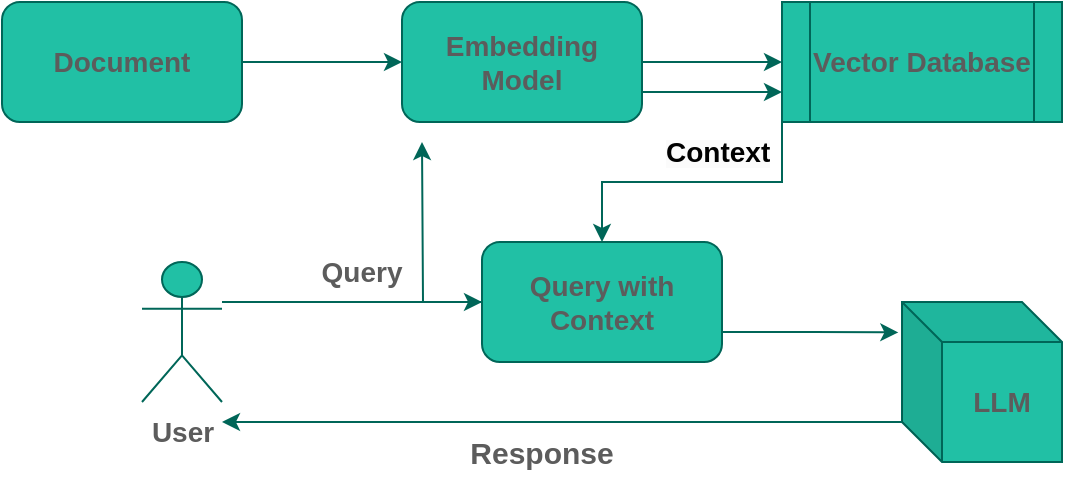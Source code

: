 <mxfile version="25.0.3">
  <diagram name="Page-1" id="LqxcKTWL7Gu5hskK_QhF">
    <mxGraphModel dx="834" dy="493" grid="0" gridSize="10" guides="1" tooltips="1" connect="1" arrows="1" fold="1" page="1" pageScale="1" pageWidth="850" pageHeight="1100" background="#FFFFFF" math="0" shadow="0">
      <root>
        <mxCell id="0" />
        <mxCell id="1" parent="0" />
        <mxCell id="6zxmSAC6mnDZGyxhmd1F-4" style="edgeStyle=orthogonalEdgeStyle;rounded=0;orthogonalLoop=1;jettySize=auto;html=1;labelBackgroundColor=none;strokeColor=#006658;fontColor=default;" parent="1" source="6zxmSAC6mnDZGyxhmd1F-2" target="6zxmSAC6mnDZGyxhmd1F-3" edge="1">
          <mxGeometry relative="1" as="geometry" />
        </mxCell>
        <mxCell id="6zxmSAC6mnDZGyxhmd1F-2" value="&lt;b&gt;&lt;font style=&quot;font-size: 14px;&quot;&gt;Document&lt;/font&gt;&lt;/b&gt;" style="rounded=1;whiteSpace=wrap;html=1;labelBackgroundColor=none;fillColor=#21C0A5;strokeColor=#006658;fontColor=#5C5C5C;" parent="1" vertex="1">
          <mxGeometry x="210" y="190" width="120" height="60" as="geometry" />
        </mxCell>
        <mxCell id="6zxmSAC6mnDZGyxhmd1F-11" style="edgeStyle=orthogonalEdgeStyle;rounded=0;orthogonalLoop=1;jettySize=auto;html=1;labelBackgroundColor=none;strokeColor=#006658;fontColor=default;" parent="1" source="6zxmSAC6mnDZGyxhmd1F-3" target="6zxmSAC6mnDZGyxhmd1F-10" edge="1">
          <mxGeometry relative="1" as="geometry" />
        </mxCell>
        <mxCell id="6zxmSAC6mnDZGyxhmd1F-18" style="edgeStyle=orthogonalEdgeStyle;rounded=0;orthogonalLoop=1;jettySize=auto;html=1;exitX=1;exitY=0.75;exitDx=0;exitDy=0;entryX=0;entryY=0.75;entryDx=0;entryDy=0;labelBackgroundColor=none;strokeColor=#006658;fontColor=default;" parent="1" source="6zxmSAC6mnDZGyxhmd1F-3" target="6zxmSAC6mnDZGyxhmd1F-10" edge="1">
          <mxGeometry relative="1" as="geometry" />
        </mxCell>
        <mxCell id="6zxmSAC6mnDZGyxhmd1F-3" value="&lt;b&gt;&lt;font style=&quot;font-size: 14px;&quot;&gt;Embedding Model&lt;/font&gt;&lt;/b&gt;" style="rounded=1;whiteSpace=wrap;html=1;labelBackgroundColor=none;fillColor=#21C0A5;strokeColor=#006658;fontColor=#5C5C5C;" parent="1" vertex="1">
          <mxGeometry x="410" y="190" width="120" height="60" as="geometry" />
        </mxCell>
        <mxCell id="6zxmSAC6mnDZGyxhmd1F-14" style="edgeStyle=orthogonalEdgeStyle;rounded=0;orthogonalLoop=1;jettySize=auto;html=1;entryX=0;entryY=0.5;entryDx=0;entryDy=0;labelBackgroundColor=none;strokeColor=#006658;fontColor=default;" parent="1" source="6zxmSAC6mnDZGyxhmd1F-5" target="6zxmSAC6mnDZGyxhmd1F-13" edge="1">
          <mxGeometry relative="1" as="geometry">
            <Array as="points">
              <mxPoint x="400" y="340" />
              <mxPoint x="400" y="340" />
            </Array>
          </mxGeometry>
        </mxCell>
        <mxCell id="6zxmSAC6mnDZGyxhmd1F-5" value="&lt;b&gt;&lt;font style=&quot;font-size: 14px;&quot;&gt;User&lt;/font&gt;&lt;/b&gt;" style="shape=umlActor;verticalLabelPosition=bottom;verticalAlign=top;html=1;outlineConnect=0;labelBackgroundColor=none;fillColor=#21C0A5;strokeColor=#006658;fontColor=#5C5C5C;" parent="1" vertex="1">
          <mxGeometry x="280" y="320" width="40" height="70" as="geometry" />
        </mxCell>
        <mxCell id="6zxmSAC6mnDZGyxhmd1F-19" style="edgeStyle=orthogonalEdgeStyle;rounded=0;orthogonalLoop=1;jettySize=auto;html=1;exitX=0;exitY=1;exitDx=0;exitDy=0;entryX=0.5;entryY=0;entryDx=0;entryDy=0;labelBackgroundColor=none;strokeColor=#006658;fontColor=default;" parent="1" source="6zxmSAC6mnDZGyxhmd1F-10" target="6zxmSAC6mnDZGyxhmd1F-13" edge="1">
          <mxGeometry relative="1" as="geometry" />
        </mxCell>
        <mxCell id="6zxmSAC6mnDZGyxhmd1F-10" value="&lt;b&gt;&lt;font style=&quot;font-size: 14px;&quot;&gt;Vector Database&lt;/font&gt;&lt;/b&gt;" style="shape=process;whiteSpace=wrap;html=1;backgroundOutline=1;labelBackgroundColor=none;fillColor=#21C0A5;strokeColor=#006658;fontColor=#5C5C5C;" parent="1" vertex="1">
          <mxGeometry x="600" y="190" width="140" height="60" as="geometry" />
        </mxCell>
        <mxCell id="6zxmSAC6mnDZGyxhmd1F-17" style="edgeStyle=orthogonalEdgeStyle;rounded=0;orthogonalLoop=1;jettySize=auto;html=1;labelBackgroundColor=none;strokeColor=#006658;fontColor=default;" parent="1" source="6zxmSAC6mnDZGyxhmd1F-13" edge="1">
          <mxGeometry relative="1" as="geometry">
            <mxPoint x="420" y="260" as="targetPoint" />
          </mxGeometry>
        </mxCell>
        <mxCell id="6zxmSAC6mnDZGyxhmd1F-13" value="&lt;b&gt;&lt;font style=&quot;font-size: 14px;&quot;&gt;Query with Context&lt;/font&gt;&lt;/b&gt;" style="rounded=1;whiteSpace=wrap;html=1;labelBackgroundColor=none;fillColor=#21C0A5;strokeColor=#006658;fontColor=#5C5C5C;" parent="1" vertex="1">
          <mxGeometry x="450" y="310" width="120" height="60" as="geometry" />
        </mxCell>
        <mxCell id="6zxmSAC6mnDZGyxhmd1F-20" value="&lt;b&gt;&lt;font style=&quot;font-size: 14px;&quot;&gt;Query&lt;/font&gt;&lt;/b&gt;" style="text;html=1;align=center;verticalAlign=middle;whiteSpace=wrap;rounded=0;labelBackgroundColor=none;fontColor=#5C5C5C;" parent="1" vertex="1">
          <mxGeometry x="360" y="310" width="60" height="30" as="geometry" />
        </mxCell>
        <mxCell id="6zxmSAC6mnDZGyxhmd1F-21" value="&lt;b style=&quot;forced-color-adjust: none; color: rgb(0, 0, 0); font-family: Helvetica; font-style: normal; font-variant-ligatures: normal; font-variant-caps: normal; letter-spacing: normal; orphans: 2; text-align: center; text-indent: 0px; text-transform: none; widows: 2; word-spacing: 0px; -webkit-text-stroke-width: 0px; white-space: normal; background-color: rgb(251, 251, 251); text-decoration-thickness: initial; text-decoration-style: initial; text-decoration-color: initial;&quot;&gt;&lt;font style=&quot;font-size: 14px;&quot;&gt;Context&lt;/font&gt;&lt;/b&gt;" style="text;whiteSpace=wrap;html=1;labelBackgroundColor=none;fontColor=#5C5C5C;" parent="1" vertex="1">
          <mxGeometry x="540" y="250" width="70" height="40" as="geometry" />
        </mxCell>
        <mxCell id="6zxmSAC6mnDZGyxhmd1F-27" style="edgeStyle=orthogonalEdgeStyle;rounded=0;orthogonalLoop=1;jettySize=auto;html=1;exitX=0;exitY=0;exitDx=0;exitDy=60;exitPerimeter=0;labelBackgroundColor=none;strokeColor=#006658;fontColor=default;" parent="1" source="6zxmSAC6mnDZGyxhmd1F-23" edge="1">
          <mxGeometry relative="1" as="geometry">
            <mxPoint x="320" y="400" as="targetPoint" />
          </mxGeometry>
        </mxCell>
        <mxCell id="6zxmSAC6mnDZGyxhmd1F-23" value="&lt;font style=&quot;font-size: 14px;&quot;&gt;&lt;b&gt;LLM&lt;/b&gt;&lt;/font&gt;" style="shape=cube;whiteSpace=wrap;html=1;boundedLbl=1;backgroundOutline=1;darkOpacity=0.05;darkOpacity2=0.1;labelBackgroundColor=none;fillColor=#21C0A5;strokeColor=#006658;fontColor=#5C5C5C;" parent="1" vertex="1">
          <mxGeometry x="660" y="340" width="80" height="80" as="geometry" />
        </mxCell>
        <mxCell id="6zxmSAC6mnDZGyxhmd1F-26" style="edgeStyle=orthogonalEdgeStyle;rounded=0;orthogonalLoop=1;jettySize=auto;html=1;exitX=1;exitY=0.75;exitDx=0;exitDy=0;entryX=-0.023;entryY=0.19;entryDx=0;entryDy=0;entryPerimeter=0;labelBackgroundColor=none;strokeColor=#006658;fontColor=default;" parent="1" source="6zxmSAC6mnDZGyxhmd1F-13" target="6zxmSAC6mnDZGyxhmd1F-23" edge="1">
          <mxGeometry relative="1" as="geometry" />
        </mxCell>
        <mxCell id="6zxmSAC6mnDZGyxhmd1F-28" value="&lt;b&gt;&lt;font style=&quot;font-size: 15px;&quot;&gt;Response&lt;/font&gt;&lt;/b&gt;" style="text;html=1;align=center;verticalAlign=middle;whiteSpace=wrap;rounded=0;labelBackgroundColor=none;fontColor=#5C5C5C;" parent="1" vertex="1">
          <mxGeometry x="450" y="400" width="60" height="30" as="geometry" />
        </mxCell>
      </root>
    </mxGraphModel>
  </diagram>
</mxfile>
